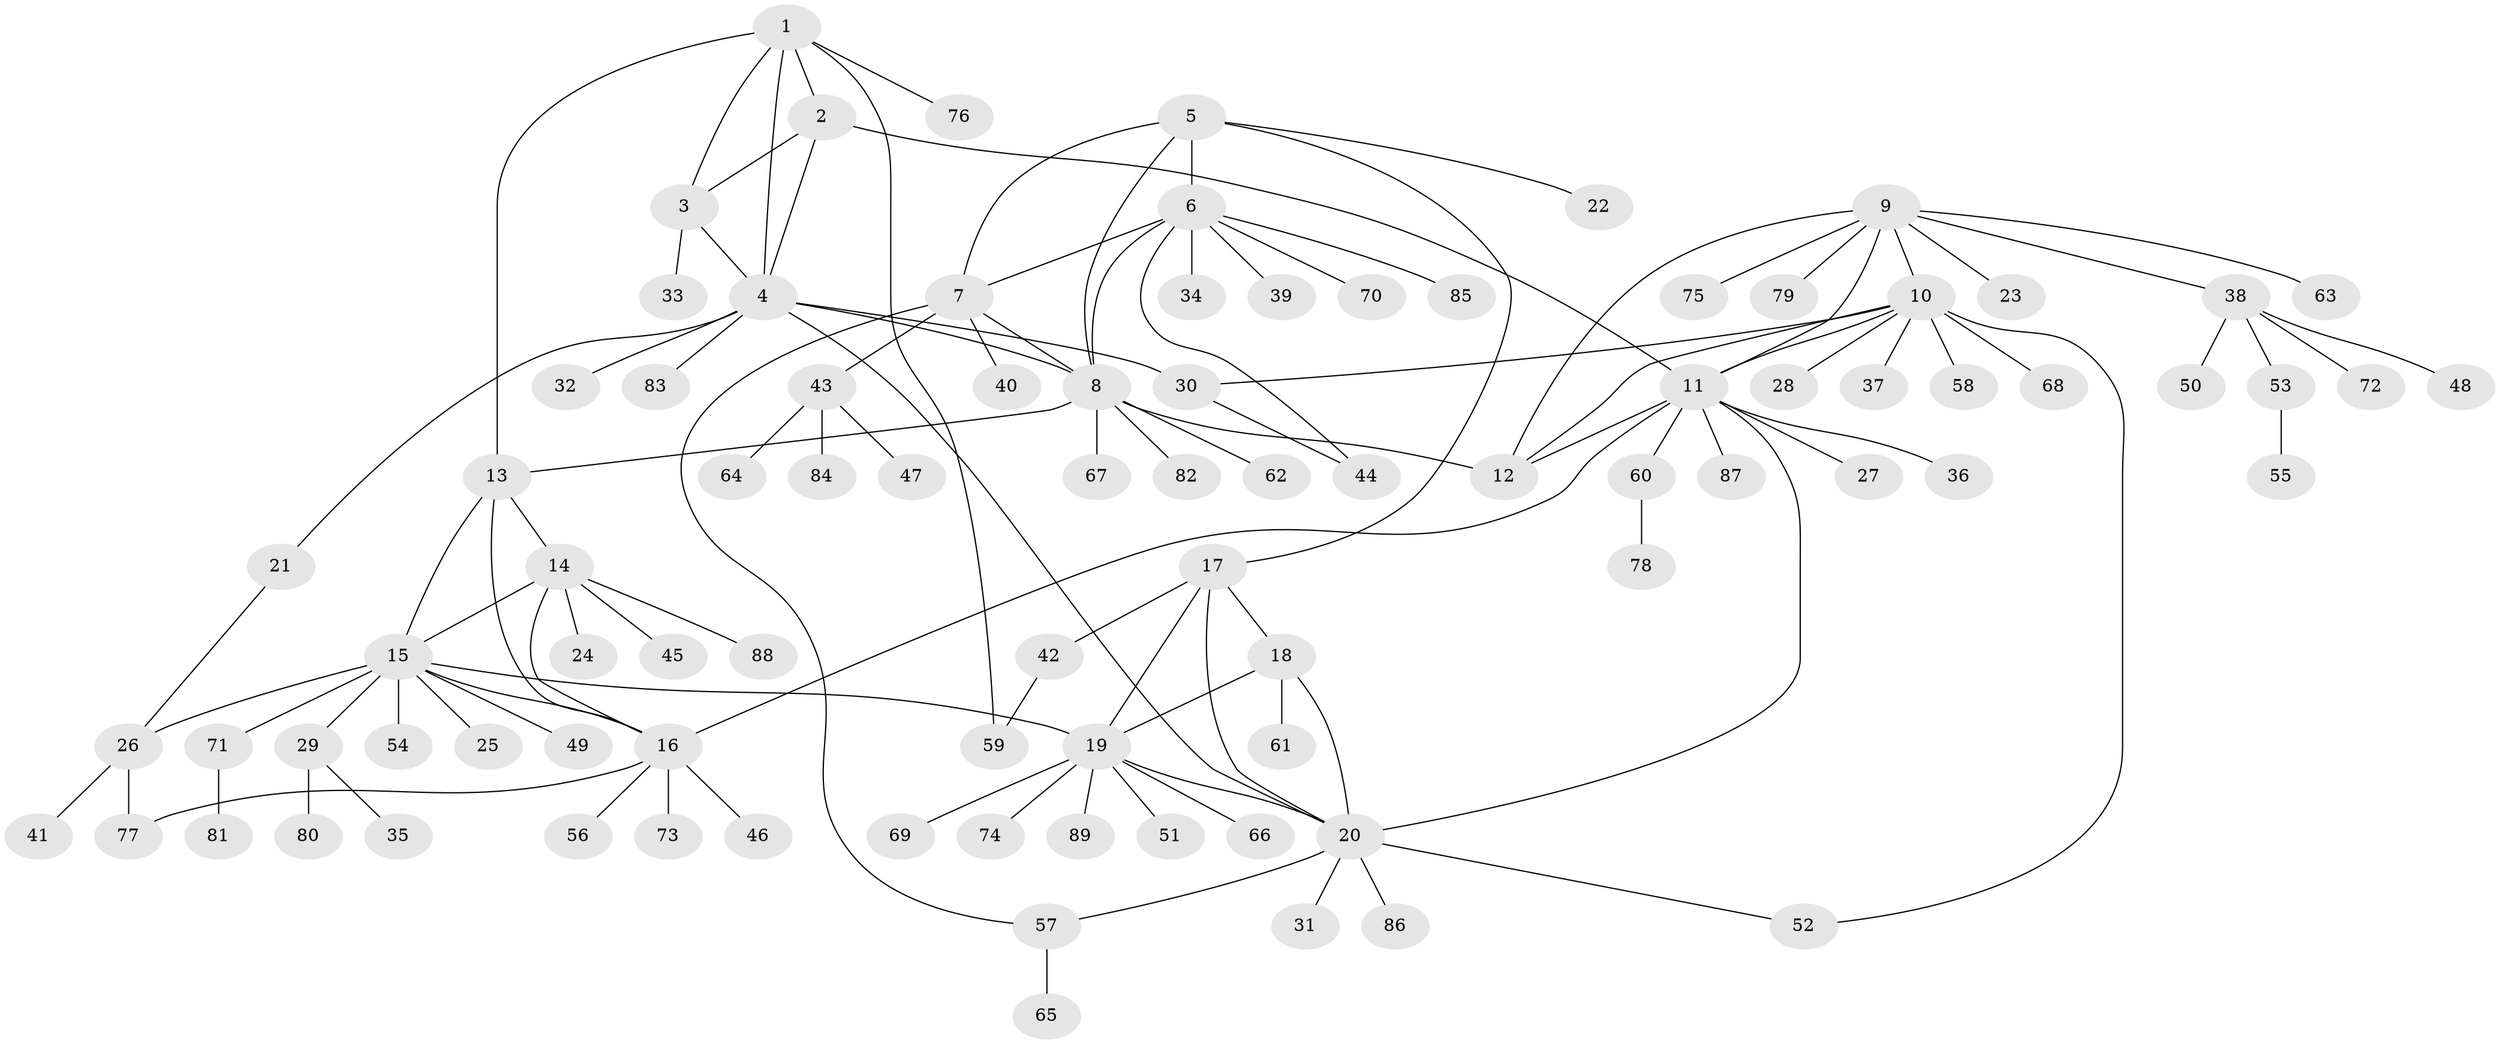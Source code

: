 // coarse degree distribution, {6: 0.04411764705882353, 2: 0.07352941176470588, 8: 0.04411764705882353, 10: 0.014705882352941176, 7: 0.04411764705882353, 9: 0.014705882352941176, 4: 0.04411764705882353, 12: 0.014705882352941176, 5: 0.014705882352941176, 1: 0.6764705882352942, 3: 0.014705882352941176}
// Generated by graph-tools (version 1.1) at 2025/52/02/27/25 19:52:14]
// undirected, 89 vertices, 116 edges
graph export_dot {
graph [start="1"]
  node [color=gray90,style=filled];
  1;
  2;
  3;
  4;
  5;
  6;
  7;
  8;
  9;
  10;
  11;
  12;
  13;
  14;
  15;
  16;
  17;
  18;
  19;
  20;
  21;
  22;
  23;
  24;
  25;
  26;
  27;
  28;
  29;
  30;
  31;
  32;
  33;
  34;
  35;
  36;
  37;
  38;
  39;
  40;
  41;
  42;
  43;
  44;
  45;
  46;
  47;
  48;
  49;
  50;
  51;
  52;
  53;
  54;
  55;
  56;
  57;
  58;
  59;
  60;
  61;
  62;
  63;
  64;
  65;
  66;
  67;
  68;
  69;
  70;
  71;
  72;
  73;
  74;
  75;
  76;
  77;
  78;
  79;
  80;
  81;
  82;
  83;
  84;
  85;
  86;
  87;
  88;
  89;
  1 -- 2;
  1 -- 3;
  1 -- 4;
  1 -- 13;
  1 -- 59;
  1 -- 76;
  2 -- 3;
  2 -- 4;
  2 -- 11;
  3 -- 4;
  3 -- 33;
  4 -- 8;
  4 -- 20;
  4 -- 21;
  4 -- 30;
  4 -- 32;
  4 -- 83;
  5 -- 6;
  5 -- 7;
  5 -- 8;
  5 -- 17;
  5 -- 22;
  6 -- 7;
  6 -- 8;
  6 -- 34;
  6 -- 39;
  6 -- 44;
  6 -- 70;
  6 -- 85;
  7 -- 8;
  7 -- 40;
  7 -- 43;
  7 -- 57;
  8 -- 12;
  8 -- 13;
  8 -- 62;
  8 -- 67;
  8 -- 82;
  9 -- 10;
  9 -- 11;
  9 -- 12;
  9 -- 23;
  9 -- 38;
  9 -- 63;
  9 -- 75;
  9 -- 79;
  10 -- 11;
  10 -- 12;
  10 -- 28;
  10 -- 30;
  10 -- 37;
  10 -- 52;
  10 -- 58;
  10 -- 68;
  11 -- 12;
  11 -- 16;
  11 -- 20;
  11 -- 27;
  11 -- 36;
  11 -- 60;
  11 -- 87;
  13 -- 14;
  13 -- 15;
  13 -- 16;
  14 -- 15;
  14 -- 16;
  14 -- 24;
  14 -- 45;
  14 -- 88;
  15 -- 16;
  15 -- 19;
  15 -- 25;
  15 -- 26;
  15 -- 29;
  15 -- 49;
  15 -- 54;
  15 -- 71;
  16 -- 46;
  16 -- 56;
  16 -- 73;
  16 -- 77;
  17 -- 18;
  17 -- 19;
  17 -- 20;
  17 -- 42;
  18 -- 19;
  18 -- 20;
  18 -- 61;
  19 -- 20;
  19 -- 51;
  19 -- 66;
  19 -- 69;
  19 -- 74;
  19 -- 89;
  20 -- 31;
  20 -- 52;
  20 -- 57;
  20 -- 86;
  21 -- 26;
  26 -- 41;
  26 -- 77;
  29 -- 35;
  29 -- 80;
  30 -- 44;
  38 -- 48;
  38 -- 50;
  38 -- 53;
  38 -- 72;
  42 -- 59;
  43 -- 47;
  43 -- 64;
  43 -- 84;
  53 -- 55;
  57 -- 65;
  60 -- 78;
  71 -- 81;
}
